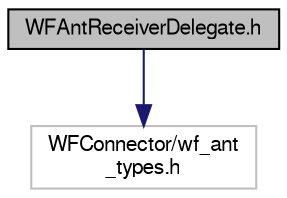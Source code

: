 digraph "WFAntReceiverDelegate.h"
{
  edge [fontname="FreeSans",fontsize="10",labelfontname="FreeSans",labelfontsize="10"];
  node [fontname="FreeSans",fontsize="10",shape=record];
  Node1 [label="WFAntReceiverDelegate.h",height=0.2,width=0.4,color="black", fillcolor="grey75", style="filled", fontcolor="black"];
  Node1 -> Node2 [color="midnightblue",fontsize="10",style="solid",fontname="FreeSans"];
  Node2 [label="WFConnector/wf_ant\l_types.h",height=0.2,width=0.4,color="grey75", fillcolor="white", style="filled"];
}
